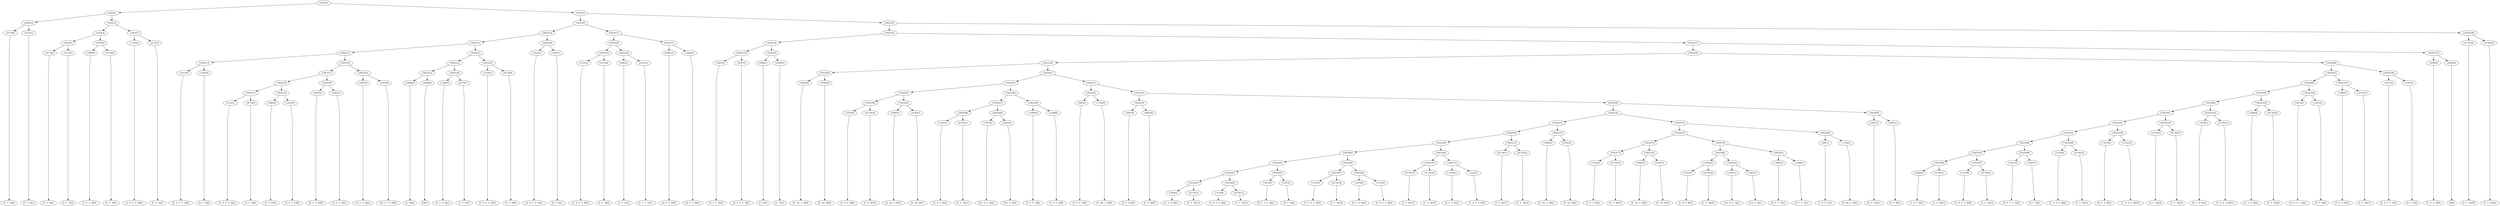digraph sample{
"L4174(0)"->"[C  E  A](0)"
"L4174(1)"->"[C  E  A](1)"
"L5925(2)"->"L4174(0)"
"L5925(2)"->"L4174(1)"
"L4174(2)"->"[C  E  A](2)"
"L4174(3)"->"[C  E  A](3)"
"L5925(5)"->"L4174(2)"
"L5925(5)"->"L4174(3)"
"L3440(0)"->"[C  E  A  B](0)"
"L4174(4)"->"[C  E  A](4)"
"L5925(6)"->"L3440(0)"
"L5925(6)"->"L4174(4)"
"L5925(4)"->"L5925(5)"
"L5925(4)"->"L5925(6)"
"L1535(0)"->"[C  D  E  A  B](0)"
"L4174(5)"->"[C  E  A](5)"
"L5925(7)"->"L1535(0)"
"L5925(7)"->"L4174(5)"
"L5925(3)"->"L5925(4)"
"L5925(3)"->"L5925(7)"
"L5925(1)"->"L5925(2)"
"L5925(1)"->"L5925(3)"
"L3413(0)"->"[D  E  F  G  A](0)"
"L1287(0)"->"[D  F  A](0)"
"L5925(13)"->"L3413(0)"
"L5925(13)"->"L1287(0)"
"L1535(1)"->"[C  D  E  A  B](1)"
"L4174(6)"->"[C  E  A](6)"
"L5925(17)"->"L1535(1)"
"L5925(17)"->"L4174(6)"
"L3885(0)"->"[C  E  G](0)"
"L2241(0)"->"[C  E  F  G](0)"
"L5925(18)"->"L3885(0)"
"L5925(18)"->"L2241(0)"
"L5925(16)"->"L5925(17)"
"L5925(16)"->"L5925(18)"
"L3483(0)"->"[D  F  G  B](0)"
"L3483(1)"->"[D  F  G  B](1)"
"L5925(19)"->"L3483(0)"
"L5925(19)"->"L3483(1)"
"L5925(15)"->"L5925(16)"
"L5925(15)"->"L5925(19)"
"L3483(2)"->"[D  F  G  B](2)"
"L2547(0)"->"[D  E  F  G  B](0)"
"L5925(20)"->"L3483(2)"
"L5925(20)"->"L2547(0)"
"L5925(14)"->"L5925(15)"
"L5925(14)"->"L5925(20)"
"L5925(12)"->"L5925(13)"
"L5925(12)"->"L5925(14)"
"L2996(0)"->"[C  E](0)"
"L4948(0)"->"[E](0)"
"L5925(23)"->"L2996(0)"
"L5925(23)"->"L4948(0)"
"L3440(1)"->"[C  E  A  B](1)"
"L4174(7)"->"[C  E  A](7)"
"L5925(24)"->"L3440(1)"
"L5925(24)"->"L4174(7)"
"L5925(22)"->"L5925(23)"
"L5925(22)"->"L5925(24)"
"L1535(2)"->"[C  D  E  A  B](2)"
"L4174(8)"->"[C  E  A](8)"
"L5925(25)"->"L1535(2)"
"L5925(25)"->"L4174(8)"
"L5925(21)"->"L5925(22)"
"L5925(21)"->"L5925(25)"
"L5925(11)"->"L5925(12)"
"L5925(11)"->"L5925(21)"
"L3413(1)"->"[D  E  F  G  A](1)"
"L1287(1)"->"[D  F  A](1)"
"L5925(26)"->"L3413(1)"
"L5925(26)"->"L1287(1)"
"L5925(10)"->"L5925(11)"
"L5925(10)"->"L5925(26)"
"L1535(3)"->"[C  D  E  A  B](3)"
"L4174(9)"->"[C  E  A](9)"
"L5925(29)"->"L1535(3)"
"L5925(29)"->"L4174(9)"
"L3885(1)"->"[C  E  G](1)"
"L2241(1)"->"[C  E  F  G](1)"
"L5925(30)"->"L3885(1)"
"L5925(30)"->"L2241(1)"
"L5925(28)"->"L5925(29)"
"L5925(28)"->"L5925(30)"
"L3483(3)"->"[D  F  G  B](3)"
"L3483(4)"->"[D  F  G  B](4)"
"L5925(31)"->"L3483(3)"
"L5925(31)"->"L3483(4)"
"L5925(27)"->"L5925(28)"
"L5925(27)"->"L5925(31)"
"L5925(9)"->"L5925(10)"
"L5925(9)"->"L5925(27)"
"L3483(5)"->"[D  F  G  B](5)"
"L2547(1)"->"[D  E  F  G  B](1)"
"L5925(35)"->"L3483(5)"
"L5925(35)"->"L2547(1)"
"L2996(1)"->"[C  E](1)"
"L2996(2)"->"[C  E](2)"
"L5925(36)"->"L2996(1)"
"L5925(36)"->"L2996(2)"
"L5925(34)"->"L5925(35)"
"L5925(34)"->"L5925(36)"
"L5083(0)"->"[E  Gis  A  B](0)"
"L4782(0)"->"[E  Gis  B](0)"
"L5925(40)"->"L5083(0)"
"L5925(40)"->"L4782(0)"
"L1552(0)"->"[C  D  A  B](0)"
"L4174(10)"->"[C  E  A](10)"
"L5925(44)"->"L1552(0)"
"L5925(44)"->"L4174(10)"
"L5083(1)"->"[E  Gis  A  B](1)"
"L4782(1)"->"[E  Gis  B](1)"
"L5925(45)"->"L5083(1)"
"L5925(45)"->"L4782(1)"
"L5925(43)"->"L5925(44)"
"L5925(43)"->"L5925(45)"
"L1552(1)"->"[C  D  A  B](1)"
"L4174(11)"->"[C  E  A](11)"
"L5925(48)"->"L1552(1)"
"L5925(48)"->"L4174(11)"
"L2767(0)"->"[Cis  D  E  A](0)"
"L3441(0)"->"[Cis  E  A](0)"
"L5925(49)"->"L2767(0)"
"L5925(49)"->"L3441(0)"
"L5925(47)"->"L5925(48)"
"L5925(47)"->"L5925(49)"
"L-1800(0)"->"[D  E  F  G](0)"
"L2208(0)"->"[E  F  G  A](0)"
"L5925(50)"->"L-1800(0)"
"L5925(50)"->"L2208(0)"
"L5925(46)"->"L5925(47)"
"L5925(46)"->"L5925(50)"
"L5925(42)"->"L5925(43)"
"L5925(42)"->"L5925(46)"
"L995(0)"->"[C  D  E  F](0)"
"L-1764(0)"->"[D  Dis  A  B](0)"
"L5925(52)"->"L995(0)"
"L5925(52)"->"L-1764(0)"
"L5497(0)"->"[D  E  Gis](0)"
"L4855(0)"->"[C  E  B](0)"
"L5925(54)"->"L5497(0)"
"L5925(54)"->"L4855(0)"
"L3440(2)"->"[C  E  A  B](2)"
"L4174(12)"->"[C  E  A](12)"
"L5925(63)"->"L3440(2)"
"L5925(63)"->"L4174(12)"
"L1535(4)"->"[C  D  E  A  B](4)"
"L4174(13)"->"[C  E  A](13)"
"L5925(64)"->"L1535(4)"
"L5925(64)"->"L4174(13)"
"L5925(62)"->"L5925(63)"
"L5925(62)"->"L5925(64)"
"L3413(2)"->"[D  E  F  G  A](2)"
"L1287(2)"->"[D  F  A](2)"
"L5925(65)"->"L3413(2)"
"L5925(65)"->"L1287(2)"
"L5925(61)"->"L5925(62)"
"L5925(61)"->"L5925(65)"
"L1535(5)"->"[C  D  E  A  B](5)"
"L4174(14)"->"[C  E  A](14)"
"L5925(67)"->"L1535(5)"
"L5925(67)"->"L4174(14)"
"L-1678(0)"->"[D  E  A  B](0)"
"L1535(6)"->"[C  D  E  A  B](6)"
"L5925(68)"->"L-1678(0)"
"L5925(68)"->"L1535(6)"
"L5925(66)"->"L5925(67)"
"L5925(66)"->"L5925(68)"
"L5925(60)"->"L5925(61)"
"L5925(60)"->"L5925(66)"
"L4174(15)"->"[C  E  A](15)"
"L4174(16)"->"[C  E  A](16)"
"L5925(70)"->"L4174(15)"
"L5925(70)"->"L4174(16)"
"L-1678(1)"->"[D  E  A  B](1)"
"L1535(7)"->"[C  D  E  A  B](7)"
"L5925(71)"->"L-1678(1)"
"L5925(71)"->"L1535(7)"
"L5925(69)"->"L5925(70)"
"L5925(69)"->"L5925(71)"
"L5925(59)"->"L5925(60)"
"L5925(59)"->"L5925(69)"
"L4174(17)"->"[C  E  A](17)"
"L4174(18)"->"[C  E  A](18)"
"L5925(72)"->"L4174(17)"
"L5925(72)"->"L4174(18)"
"L5925(58)"->"L5925(59)"
"L5925(58)"->"L5925(72)"
"L5083(2)"->"[E  Gis  A  B](2)"
"L4782(2)"->"[E  Gis  B](2)"
"L5925(73)"->"L5083(2)"
"L5925(73)"->"L4782(2)"
"L5925(57)"->"L5925(58)"
"L5925(57)"->"L5925(73)"
"L1552(2)"->"[C  D  A  B](2)"
"L4174(19)"->"[C  E  A](19)"
"L5925(77)"->"L1552(2)"
"L5925(77)"->"L4174(19)"
"L5083(3)"->"[E  Gis  A  B](3)"
"L4782(3)"->"[E  Gis  B](3)"
"L5925(78)"->"L5083(3)"
"L5925(78)"->"L4782(3)"
"L5925(76)"->"L5925(77)"
"L5925(76)"->"L5925(78)"
"L1552(3)"->"[C  D  A  B](3)"
"L4174(20)"->"[C  E  A](20)"
"L5925(81)"->"L1552(3)"
"L5925(81)"->"L4174(20)"
"L2767(1)"->"[Cis  D  E  A](1)"
"L3441(1)"->"[Cis  E  A](1)"
"L5925(82)"->"L2767(1)"
"L5925(82)"->"L3441(1)"
"L5925(80)"->"L5925(81)"
"L5925(80)"->"L5925(82)"
"L-1800(1)"->"[D  E  F  G](1)"
"L2208(1)"->"[E  F  G  A](1)"
"L5925(83)"->"L-1800(1)"
"L5925(83)"->"L2208(1)"
"L5925(79)"->"L5925(80)"
"L5925(79)"->"L5925(83)"
"L5925(75)"->"L5925(76)"
"L5925(75)"->"L5925(79)"
"L995(1)"->"[C  D  E  F](1)"
"L-1764(1)"->"[D  Dis  A  B](1)"
"L5925(84)"->"L995(1)"
"L5925(84)"->"L-1764(1)"
"L5925(74)"->"L5925(75)"
"L5925(74)"->"L5925(84)"
"L5925(56)"->"L5925(57)"
"L5925(56)"->"L5925(74)"
"L5497(1)"->"[D  E  Gis](1)"
"L4855(1)"->"[C  E  B](1)"
"L5925(85)"->"L5497(1)"
"L5925(85)"->"L4855(1)"
"L5925(55)"->"L5925(56)"
"L5925(55)"->"L5925(85)"
"L5925(53)"->"L5925(54)"
"L5925(53)"->"L5925(55)"
"L5925(51)"->"L5925(52)"
"L5925(51)"->"L5925(53)"
"L5925(41)"->"L5925(42)"
"L5925(41)"->"L5925(51)"
"L5925(39)"->"L5925(40)"
"L5925(39)"->"L5925(41)"
"L3440(3)"->"[C  E  A  B](3)"
"L4174(21)"->"[C  E  A](21)"
"L5925(96)"->"L3440(3)"
"L5925(96)"->"L4174(21)"
"L1535(8)"->"[C  D  E  A  B](8)"
"L4174(22)"->"[C  E  A](22)"
"L5925(97)"->"L1535(8)"
"L5925(97)"->"L4174(22)"
"L5925(95)"->"L5925(96)"
"L5925(95)"->"L5925(97)"
"L3413(3)"->"[D  E  F  G  A](3)"
"L1287(3)"->"[D  F  A](3)"
"L5925(98)"->"L3413(3)"
"L5925(98)"->"L1287(3)"
"L5925(94)"->"L5925(95)"
"L5925(94)"->"L5925(98)"
"L1535(9)"->"[C  D  E  A  B](9)"
"L4174(23)"->"[C  E  A](23)"
"L5925(99)"->"L1535(9)"
"L5925(99)"->"L4174(23)"
"L5925(93)"->"L5925(94)"
"L5925(93)"->"L5925(99)"
"L-1678(2)"->"[D  E  A  B](2)"
"L1535(10)"->"[C  D  E  A  B](10)"
"L5925(100)"->"L-1678(2)"
"L5925(100)"->"L1535(10)"
"L5925(92)"->"L5925(93)"
"L5925(92)"->"L5925(100)"
"L4174(24)"->"[C  E  A](24)"
"L4174(25)"->"[C  E  A](25)"
"L5925(101)"->"L4174(24)"
"L5925(101)"->"L4174(25)"
"L5925(91)"->"L5925(92)"
"L5925(91)"->"L5925(101)"
"L-1678(3)"->"[D  E  A  B](3)"
"L1535(11)"->"[C  D  E  A  B](11)"
"L5925(102)"->"L-1678(3)"
"L5925(102)"->"L1535(11)"
"L5925(90)"->"L5925(91)"
"L5925(90)"->"L5925(102)"
"L3440(4)"->"[C  E  A  B](4)"
"L4174(26)"->"[C  E  A](26)"
"L5925(103)"->"L3440(4)"
"L5925(103)"->"L4174(26)"
"L5925(89)"->"L5925(90)"
"L5925(89)"->"L5925(103)"
"L3413(4)"->"[D  E  F  G  A](4)"
"L1287(4)"->"[D  F  A](4)"
"L5925(104)"->"L3413(4)"
"L5925(104)"->"L1287(4)"
"L5925(88)"->"L5925(89)"
"L5925(88)"->"L5925(104)"
"L3440(5)"->"[C  E  A  B](5)"
"L4174(27)"->"[C  E  A](27)"
"L5925(105)"->"L3440(5)"
"L5925(105)"->"L4174(27)"
"L5925(87)"->"L5925(88)"
"L5925(87)"->"L5925(105)"
"L3413(5)"->"[D  E  F  G  A](5)"
"L1287(5)"->"[D  F  A](5)"
"L5925(106)"->"L3413(5)"
"L5925(106)"->"L1287(5)"
"L5925(86)"->"L5925(87)"
"L5925(86)"->"L5925(106)"
"L5925(38)"->"L5925(39)"
"L5925(38)"->"L5925(86)"
"L4168(0)"->"[C  D  E  B](0)"
"L4062(0)"->"[A](0)"
"L5925(107)"->"L4168(0)"
"L5925(107)"->"L4062(0)"
"L5925(37)"->"L5925(38)"
"L5925(37)"->"L5925(107)"
"L5925(33)"->"L5925(34)"
"L5925(33)"->"L5925(37)"
"L4174(28)"->"[C  E  A](28)"
"L4174(29)"->"[C  E  A](29)"
"L5925(108)"->"L4174(28)"
"L5925(108)"->"L4174(29)"
"L5925(32)"->"L5925(33)"
"L5925(32)"->"L5925(108)"
"L5925(8)"->"L5925(9)"
"L5925(8)"->"L5925(32)"
"L5925(0)"->"L5925(1)"
"L5925(0)"->"L5925(8)"
{rank = min; "L5925(0)"}
{rank = same; "L5925(1)"; "L5925(8)";}
{rank = same; "L5925(2)"; "L5925(3)"; "L5925(9)"; "L5925(32)";}
{rank = same; "L4174(0)"; "L4174(1)"; "L5925(4)"; "L5925(7)"; "L5925(10)"; "L5925(27)"; "L5925(33)"; "L5925(108)";}
{rank = same; "L5925(5)"; "L5925(6)"; "L1535(0)"; "L4174(5)"; "L5925(11)"; "L5925(26)"; "L5925(28)"; "L5925(31)"; "L5925(34)"; "L5925(37)"; "L4174(28)"; "L4174(29)";}
{rank = same; "L4174(2)"; "L4174(3)"; "L3440(0)"; "L4174(4)"; "L5925(12)"; "L5925(21)"; "L3413(1)"; "L1287(1)"; "L5925(29)"; "L5925(30)"; "L3483(3)"; "L3483(4)"; "L5925(35)"; "L5925(36)"; "L5925(38)"; "L5925(107)";}
{rank = same; "L5925(13)"; "L5925(14)"; "L5925(22)"; "L5925(25)"; "L1535(3)"; "L4174(9)"; "L3885(1)"; "L2241(1)"; "L3483(5)"; "L2547(1)"; "L2996(1)"; "L2996(2)"; "L5925(39)"; "L5925(86)"; "L4168(0)"; "L4062(0)";}
{rank = same; "L3413(0)"; "L1287(0)"; "L5925(15)"; "L5925(20)"; "L5925(23)"; "L5925(24)"; "L1535(2)"; "L4174(8)"; "L5925(40)"; "L5925(41)"; "L5925(87)"; "L5925(106)";}
{rank = same; "L5925(16)"; "L5925(19)"; "L3483(2)"; "L2547(0)"; "L2996(0)"; "L4948(0)"; "L3440(1)"; "L4174(7)"; "L5083(0)"; "L4782(0)"; "L5925(42)"; "L5925(51)"; "L5925(88)"; "L5925(105)"; "L3413(5)"; "L1287(5)";}
{rank = same; "L5925(17)"; "L5925(18)"; "L3483(0)"; "L3483(1)"; "L5925(43)"; "L5925(46)"; "L5925(52)"; "L5925(53)"; "L5925(89)"; "L5925(104)"; "L3440(5)"; "L4174(27)";}
{rank = same; "L1535(1)"; "L4174(6)"; "L3885(0)"; "L2241(0)"; "L5925(44)"; "L5925(45)"; "L5925(47)"; "L5925(50)"; "L995(0)"; "L-1764(0)"; "L5925(54)"; "L5925(55)"; "L5925(90)"; "L5925(103)"; "L3413(4)"; "L1287(4)";}
{rank = same; "L1552(0)"; "L4174(10)"; "L5083(1)"; "L4782(1)"; "L5925(48)"; "L5925(49)"; "L-1800(0)"; "L2208(0)"; "L5497(0)"; "L4855(0)"; "L5925(56)"; "L5925(85)"; "L5925(91)"; "L5925(102)"; "L3440(4)"; "L4174(26)";}
{rank = same; "L1552(1)"; "L4174(11)"; "L2767(0)"; "L3441(0)"; "L5925(57)"; "L5925(74)"; "L5497(1)"; "L4855(1)"; "L5925(92)"; "L5925(101)"; "L-1678(3)"; "L1535(11)";}
{rank = same; "L5925(58)"; "L5925(73)"; "L5925(75)"; "L5925(84)"; "L5925(93)"; "L5925(100)"; "L4174(24)"; "L4174(25)";}
{rank = same; "L5925(59)"; "L5925(72)"; "L5083(2)"; "L4782(2)"; "L5925(76)"; "L5925(79)"; "L995(1)"; "L-1764(1)"; "L5925(94)"; "L5925(99)"; "L-1678(2)"; "L1535(10)";}
{rank = same; "L5925(60)"; "L5925(69)"; "L4174(17)"; "L4174(18)"; "L5925(77)"; "L5925(78)"; "L5925(80)"; "L5925(83)"; "L5925(95)"; "L5925(98)"; "L1535(9)"; "L4174(23)";}
{rank = same; "L5925(61)"; "L5925(66)"; "L5925(70)"; "L5925(71)"; "L1552(2)"; "L4174(19)"; "L5083(3)"; "L4782(3)"; "L5925(81)"; "L5925(82)"; "L-1800(1)"; "L2208(1)"; "L5925(96)"; "L5925(97)"; "L3413(3)"; "L1287(3)";}
{rank = same; "L5925(62)"; "L5925(65)"; "L5925(67)"; "L5925(68)"; "L4174(15)"; "L4174(16)"; "L-1678(1)"; "L1535(7)"; "L1552(3)"; "L4174(20)"; "L2767(1)"; "L3441(1)"; "L3440(3)"; "L4174(21)"; "L1535(8)"; "L4174(22)";}
{rank = same; "L5925(63)"; "L5925(64)"; "L3413(2)"; "L1287(2)"; "L1535(5)"; "L4174(14)"; "L-1678(0)"; "L1535(6)";}
{rank = same; "L3440(2)"; "L4174(12)"; "L1535(4)"; "L4174(13)";}
{rank = max; "[A](0)"; "[C  D  A  B](0)"; "[C  D  A  B](1)"; "[C  D  A  B](2)"; "[C  D  A  B](3)"; "[C  D  E  A  B](0)"; "[C  D  E  A  B](1)"; "[C  D  E  A  B](10)"; "[C  D  E  A  B](11)"; "[C  D  E  A  B](2)"; "[C  D  E  A  B](3)"; "[C  D  E  A  B](4)"; "[C  D  E  A  B](5)"; "[C  D  E  A  B](6)"; "[C  D  E  A  B](7)"; "[C  D  E  A  B](8)"; "[C  D  E  A  B](9)"; "[C  D  E  B](0)"; "[C  D  E  F](0)"; "[C  D  E  F](1)"; "[C  E  A  B](0)"; "[C  E  A  B](1)"; "[C  E  A  B](2)"; "[C  E  A  B](3)"; "[C  E  A  B](4)"; "[C  E  A  B](5)"; "[C  E  A](0)"; "[C  E  A](1)"; "[C  E  A](10)"; "[C  E  A](11)"; "[C  E  A](12)"; "[C  E  A](13)"; "[C  E  A](14)"; "[C  E  A](15)"; "[C  E  A](16)"; "[C  E  A](17)"; "[C  E  A](18)"; "[C  E  A](19)"; "[C  E  A](2)"; "[C  E  A](20)"; "[C  E  A](21)"; "[C  E  A](22)"; "[C  E  A](23)"; "[C  E  A](24)"; "[C  E  A](25)"; "[C  E  A](26)"; "[C  E  A](27)"; "[C  E  A](28)"; "[C  E  A](29)"; "[C  E  A](3)"; "[C  E  A](4)"; "[C  E  A](5)"; "[C  E  A](6)"; "[C  E  A](7)"; "[C  E  A](8)"; "[C  E  A](9)"; "[C  E  B](0)"; "[C  E  B](1)"; "[C  E  F  G](0)"; "[C  E  F  G](1)"; "[C  E  G](0)"; "[C  E  G](1)"; "[C  E](0)"; "[C  E](1)"; "[C  E](2)"; "[Cis  D  E  A](0)"; "[Cis  D  E  A](1)"; "[Cis  E  A](0)"; "[Cis  E  A](1)"; "[D  Dis  A  B](0)"; "[D  Dis  A  B](1)"; "[D  E  A  B](0)"; "[D  E  A  B](1)"; "[D  E  A  B](2)"; "[D  E  A  B](3)"; "[D  E  F  G  A](0)"; "[D  E  F  G  A](1)"; "[D  E  F  G  A](2)"; "[D  E  F  G  A](3)"; "[D  E  F  G  A](4)"; "[D  E  F  G  A](5)"; "[D  E  F  G  B](0)"; "[D  E  F  G  B](1)"; "[D  E  F  G](0)"; "[D  E  F  G](1)"; "[D  E  Gis](0)"; "[D  E  Gis](1)"; "[D  F  A](0)"; "[D  F  A](1)"; "[D  F  A](2)"; "[D  F  A](3)"; "[D  F  A](4)"; "[D  F  A](5)"; "[D  F  G  B](0)"; "[D  F  G  B](1)"; "[D  F  G  B](2)"; "[D  F  G  B](3)"; "[D  F  G  B](4)"; "[D  F  G  B](5)"; "[E  F  G  A](0)"; "[E  F  G  A](1)"; "[E  Gis  A  B](0)"; "[E  Gis  A  B](1)"; "[E  Gis  A  B](2)"; "[E  Gis  A  B](3)"; "[E  Gis  B](0)"; "[E  Gis  B](1)"; "[E  Gis  B](2)"; "[E  Gis  B](3)"; "[E](0)";}
}